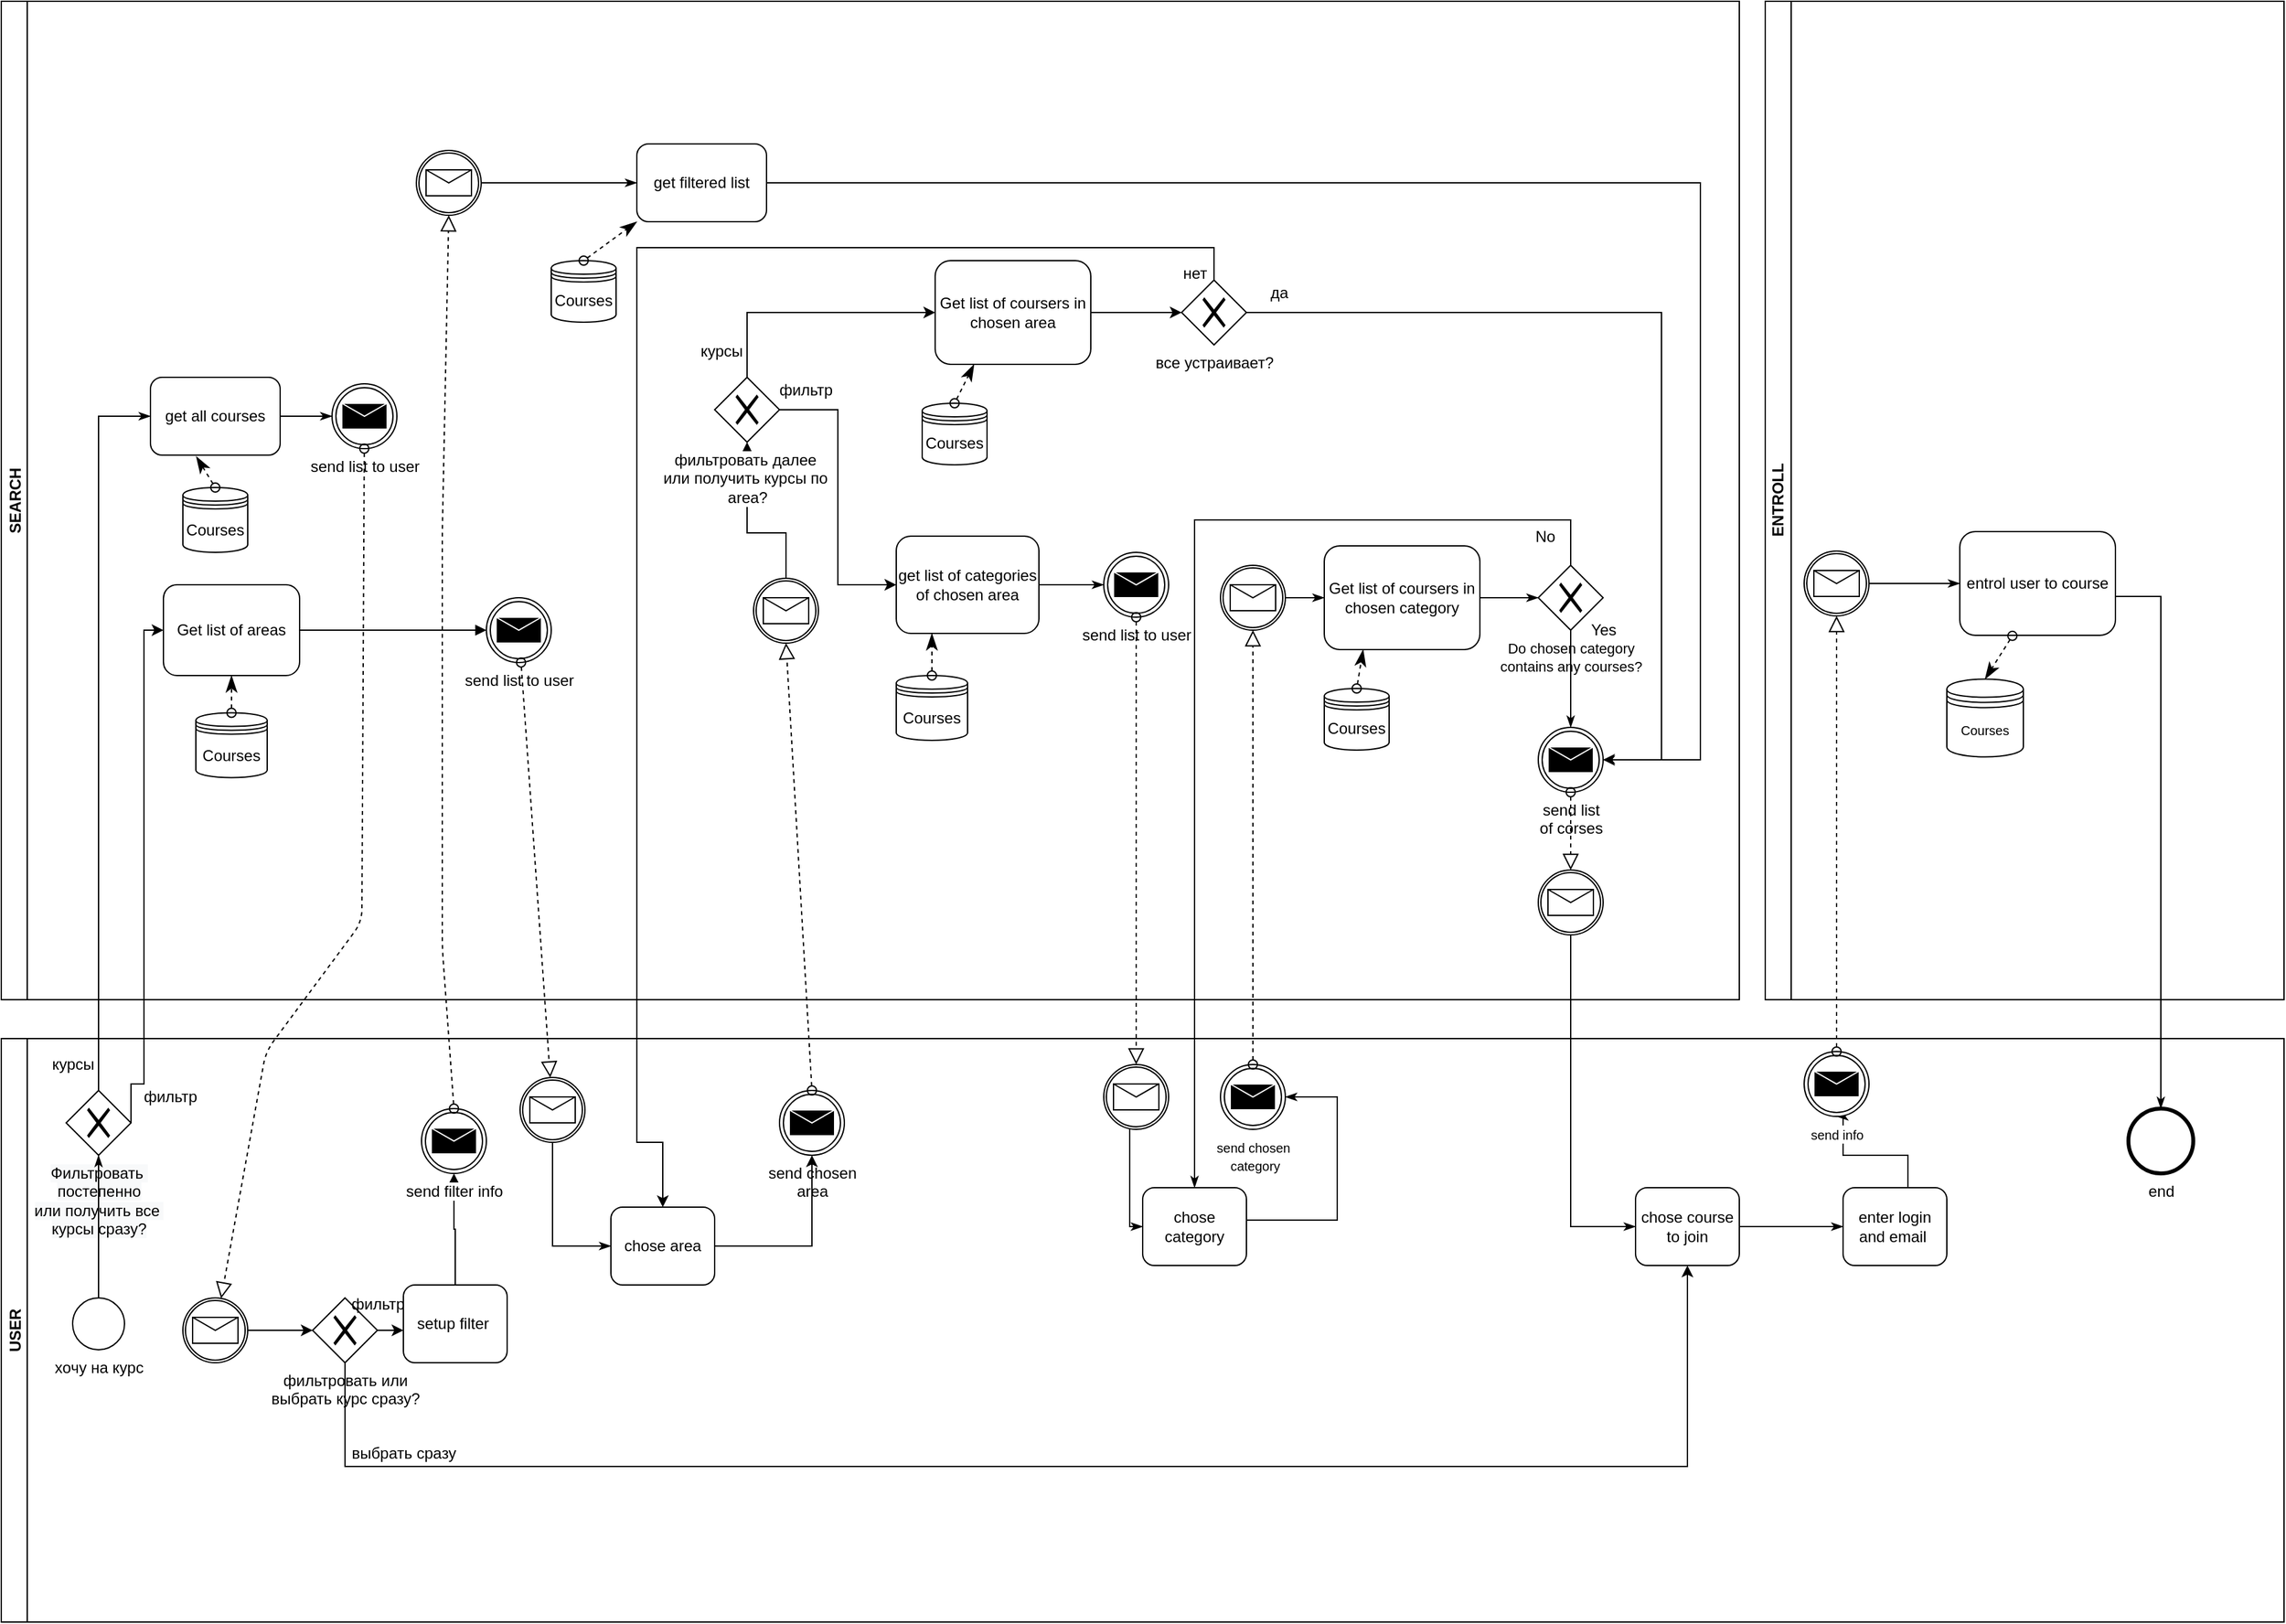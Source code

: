 <mxfile version="14.5.1" type="device"><diagram id="4fBpPtS09kQmMQwVDRtK" name="Page-1"><mxGraphModel dx="1221" dy="1847" grid="1" gridSize="10" guides="1" tooltips="1" connect="1" arrows="1" fold="1" page="1" pageScale="1" pageWidth="827" pageHeight="1169" math="0" shadow="0"><root><mxCell id="0"/><mxCell id="1" parent="0"/><mxCell id="3b6SZEebsVnl2N8P_IA4-3" value="SEARCH" style="swimlane;startSize=20;horizontal=0;" parent="1" vertex="1"><mxGeometry x="40" y="-290" width="1340" height="770" as="geometry"/></mxCell><mxCell id="3b6SZEebsVnl2N8P_IA4-6" value="Get list of areas" style="shape=ext;rounded=1;html=1;whiteSpace=wrap;" parent="3b6SZEebsVnl2N8P_IA4-3" vertex="1"><mxGeometry x="125" y="450" width="105" height="70" as="geometry"/></mxCell><mxCell id="3b6SZEebsVnl2N8P_IA4-8" value="Courses" style="shape=datastore;whiteSpace=wrap;html=1;" parent="3b6SZEebsVnl2N8P_IA4-3" vertex="1"><mxGeometry x="150" y="548.75" width="55" height="50" as="geometry"/></mxCell><mxCell id="3b6SZEebsVnl2N8P_IA4-10" value="" style="startArrow=oval;startFill=0;startSize=7;endArrow=classicThin;endFill=1;endSize=10;dashed=1;html=1;exitX=0.5;exitY=0;exitDx=0;exitDy=0;entryX=0.5;entryY=1;entryDx=0;entryDy=0;" parent="3b6SZEebsVnl2N8P_IA4-3" source="3b6SZEebsVnl2N8P_IA4-8" target="3b6SZEebsVnl2N8P_IA4-6" edge="1"><mxGeometry width="100" relative="1" as="geometry"><mxPoint x="240" y="560" as="sourcePoint"/><mxPoint x="170" y="530" as="targetPoint"/></mxGeometry></mxCell><mxCell id="3b6SZEebsVnl2N8P_IA4-12" value="" style="endArrow=block;endFill=1;endSize=6;html=1;entryX=0;entryY=0.5;entryDx=0;entryDy=0;exitX=1;exitY=0.5;exitDx=0;exitDy=0;" parent="3b6SZEebsVnl2N8P_IA4-3" source="3b6SZEebsVnl2N8P_IA4-6" target="3b6SZEebsVnl2N8P_IA4-14" edge="1"><mxGeometry width="100" relative="1" as="geometry"><mxPoint x="210" y="485" as="sourcePoint"/><mxPoint x="270" y="485" as="targetPoint"/></mxGeometry></mxCell><mxCell id="3b6SZEebsVnl2N8P_IA4-14" value="send list to user" style="shape=mxgraph.bpmn.shape;html=1;verticalLabelPosition=bottom;labelBackgroundColor=#ffffff;verticalAlign=top;align=center;perimeter=ellipsePerimeter;outlineConnect=0;outline=throwing;symbol=message;" parent="3b6SZEebsVnl2N8P_IA4-3" vertex="1"><mxGeometry x="374" y="460" width="50" height="50" as="geometry"/></mxCell><mxCell id="wZxzZrIhrBHVpUpiJ2DQ-31" style="edgeStyle=orthogonalEdgeStyle;rounded=0;orthogonalLoop=1;jettySize=auto;html=1;" parent="3b6SZEebsVnl2N8P_IA4-3" source="3b6SZEebsVnl2N8P_IA4-21" target="wZxzZrIhrBHVpUpiJ2DQ-30" edge="1"><mxGeometry relative="1" as="geometry"><Array as="points"><mxPoint x="605" y="410"/><mxPoint x="575" y="410"/></Array></mxGeometry></mxCell><mxCell id="3b6SZEebsVnl2N8P_IA4-21" value="" style="shape=mxgraph.bpmn.shape;html=1;verticalLabelPosition=bottom;labelBackgroundColor=#ffffff;verticalAlign=top;align=center;perimeter=ellipsePerimeter;outlineConnect=0;outline=catching;symbol=message;" parent="3b6SZEebsVnl2N8P_IA4-3" vertex="1"><mxGeometry x="580" y="445" width="50" height="50" as="geometry"/></mxCell><mxCell id="3b6SZEebsVnl2N8P_IA4-32" style="edgeStyle=orthogonalEdgeStyle;rounded=0;orthogonalLoop=1;jettySize=auto;html=1;entryX=0;entryY=0.5;entryDx=0;entryDy=0;endArrow=classicThin;endFill=1;" parent="3b6SZEebsVnl2N8P_IA4-3" source="3b6SZEebsVnl2N8P_IA4-22" target="3b6SZEebsVnl2N8P_IA4-52" edge="1"><mxGeometry relative="1" as="geometry"><mxPoint x="720" y="460" as="targetPoint"/></mxGeometry></mxCell><mxCell id="3b6SZEebsVnl2N8P_IA4-22" value="get list of categories of chosen area" style="shape=ext;rounded=1;html=1;whiteSpace=wrap;" parent="3b6SZEebsVnl2N8P_IA4-3" vertex="1"><mxGeometry x="690" y="412.5" width="110" height="75" as="geometry"/></mxCell><mxCell id="3b6SZEebsVnl2N8P_IA4-24" value="Courses" style="shape=datastore;whiteSpace=wrap;html=1;" parent="3b6SZEebsVnl2N8P_IA4-3" vertex="1"><mxGeometry x="690" y="520" width="55" height="50" as="geometry"/></mxCell><mxCell id="3b6SZEebsVnl2N8P_IA4-25" value="" style="startArrow=oval;startFill=0;startSize=7;endArrow=classicThin;endFill=1;endSize=10;dashed=1;html=1;entryX=0.25;entryY=1;entryDx=0;entryDy=0;exitX=0.5;exitY=0;exitDx=0;exitDy=0;" parent="3b6SZEebsVnl2N8P_IA4-3" source="3b6SZEebsVnl2N8P_IA4-24" target="3b6SZEebsVnl2N8P_IA4-22" edge="1"><mxGeometry width="100" relative="1" as="geometry"><mxPoint x="650" y="525" as="sourcePoint"/><mxPoint x="705" y="547.5" as="targetPoint"/></mxGeometry></mxCell><mxCell id="3b6SZEebsVnl2N8P_IA4-43" style="edgeStyle=orthogonalEdgeStyle;rounded=0;orthogonalLoop=1;jettySize=auto;html=1;endArrow=classicThin;endFill=1;exitX=1;exitY=0.5;exitDx=0;exitDy=0;" parent="3b6SZEebsVnl2N8P_IA4-3" source="3b6SZEebsVnl2N8P_IA4-53" target="3b6SZEebsVnl2N8P_IA4-41" edge="1"><mxGeometry relative="1" as="geometry"><mxPoint x="945" y="460" as="sourcePoint"/></mxGeometry></mxCell><mxCell id="3b6SZEebsVnl2N8P_IA4-33" style="edgeStyle=orthogonalEdgeStyle;rounded=0;orthogonalLoop=1;jettySize=auto;html=1;entryX=0;entryY=0.5;entryDx=0;entryDy=0;endArrow=classicThin;endFill=1;" parent="3b6SZEebsVnl2N8P_IA4-3" edge="1"><mxGeometry relative="1" as="geometry"><mxPoint x="550" y="485" as="sourcePoint"/></mxGeometry></mxCell><mxCell id="3b6SZEebsVnl2N8P_IA4-47" style="edgeStyle=orthogonalEdgeStyle;rounded=0;orthogonalLoop=1;jettySize=auto;html=1;entryX=0;entryY=0.5;entryDx=0;entryDy=0;endArrow=classicThin;endFill=1;" parent="3b6SZEebsVnl2N8P_IA4-3" source="3b6SZEebsVnl2N8P_IA4-41" target="3b6SZEebsVnl2N8P_IA4-46" edge="1"><mxGeometry relative="1" as="geometry"/></mxCell><mxCell id="3b6SZEebsVnl2N8P_IA4-41" value="Get list of coursers in chosen category" style="shape=ext;rounded=1;html=1;whiteSpace=wrap;" parent="3b6SZEebsVnl2N8P_IA4-3" vertex="1"><mxGeometry x="1020" y="420" width="120" height="80" as="geometry"/></mxCell><mxCell id="3b6SZEebsVnl2N8P_IA4-44" value="Courses" style="shape=datastore;whiteSpace=wrap;html=1;" parent="3b6SZEebsVnl2N8P_IA4-3" vertex="1"><mxGeometry x="1020" y="530" width="50" height="47.5" as="geometry"/></mxCell><mxCell id="3b6SZEebsVnl2N8P_IA4-45" value="" style="startArrow=oval;startFill=0;startSize=7;endArrow=classicThin;endFill=1;endSize=10;dashed=1;html=1;entryX=0.25;entryY=1;entryDx=0;entryDy=0;exitX=0.5;exitY=0;exitDx=0;exitDy=0;" parent="3b6SZEebsVnl2N8P_IA4-3" source="3b6SZEebsVnl2N8P_IA4-44" target="3b6SZEebsVnl2N8P_IA4-41" edge="1"><mxGeometry width="100" relative="1" as="geometry"><mxPoint x="1075" y="535" as="sourcePoint"/><mxPoint x="1005" y="535" as="targetPoint"/></mxGeometry></mxCell><mxCell id="3b6SZEebsVnl2N8P_IA4-46" value="&lt;font style=&quot;font-size: 11px&quot;&gt;Do chosen category &lt;br&gt;contains any courses?&lt;/font&gt;" style="shape=mxgraph.bpmn.shape;html=1;verticalLabelPosition=bottom;labelBackgroundColor=#ffffff;verticalAlign=top;align=center;perimeter=rhombusPerimeter;background=gateway;outlineConnect=0;outline=none;symbol=exclusiveGw;" parent="3b6SZEebsVnl2N8P_IA4-3" vertex="1"><mxGeometry x="1185" y="435" width="50" height="50" as="geometry"/></mxCell><mxCell id="3b6SZEebsVnl2N8P_IA4-50" value="No" style="text;html=1;align=center;verticalAlign=middle;resizable=0;points=[];autosize=1;" parent="3b6SZEebsVnl2N8P_IA4-3" vertex="1"><mxGeometry x="1175" y="402.5" width="30" height="20" as="geometry"/></mxCell><mxCell id="3b6SZEebsVnl2N8P_IA4-58" value="send list &lt;br&gt;of corses" style="shape=mxgraph.bpmn.shape;html=1;verticalLabelPosition=bottom;labelBackgroundColor=#ffffff;verticalAlign=top;align=center;perimeter=ellipsePerimeter;outlineConnect=0;outline=throwing;symbol=message;" parent="3b6SZEebsVnl2N8P_IA4-3" vertex="1"><mxGeometry x="1185" y="560" width="50" height="50" as="geometry"/></mxCell><mxCell id="3b6SZEebsVnl2N8P_IA4-60" value="" style="shape=mxgraph.bpmn.shape;html=1;verticalLabelPosition=bottom;labelBackgroundColor=#ffffff;verticalAlign=top;align=center;perimeter=ellipsePerimeter;outlineConnect=0;outline=catching;symbol=message;" parent="3b6SZEebsVnl2N8P_IA4-3" vertex="1"><mxGeometry x="1185" y="670" width="50" height="50" as="geometry"/></mxCell><mxCell id="3b6SZEebsVnl2N8P_IA4-62" value="" style="startArrow=oval;startFill=0;startSize=7;endArrow=block;endFill=0;endSize=10;dashed=1;html=1;" parent="3b6SZEebsVnl2N8P_IA4-3" source="3b6SZEebsVnl2N8P_IA4-58" target="3b6SZEebsVnl2N8P_IA4-60" edge="1"><mxGeometry width="100" relative="1" as="geometry"><mxPoint x="1205" y="315" as="sourcePoint"/><mxPoint x="1305" y="315" as="targetPoint"/></mxGeometry></mxCell><mxCell id="3b6SZEebsVnl2N8P_IA4-51" style="edgeStyle=orthogonalEdgeStyle;rounded=0;orthogonalLoop=1;jettySize=auto;html=1;endArrow=classicThin;endFill=1;entryX=0.5;entryY=0;entryDx=0;entryDy=0;" parent="3b6SZEebsVnl2N8P_IA4-3" source="3b6SZEebsVnl2N8P_IA4-46" target="3b6SZEebsVnl2N8P_IA4-58" edge="1"><mxGeometry relative="1" as="geometry"><mxPoint x="1205" y="460" as="targetPoint"/></mxGeometry></mxCell><mxCell id="3b6SZEebsVnl2N8P_IA4-74" value="Yes" style="text;html=1;align=center;verticalAlign=middle;resizable=0;points=[];autosize=1;" parent="3b6SZEebsVnl2N8P_IA4-3" vertex="1"><mxGeometry x="1220" y="475" width="30" height="20" as="geometry"/></mxCell><mxCell id="3b6SZEebsVnl2N8P_IA4-109" value="get all courses" style="shape=ext;rounded=1;html=1;whiteSpace=wrap;" parent="3b6SZEebsVnl2N8P_IA4-3" vertex="1"><mxGeometry x="115" y="290" width="100" height="60" as="geometry"/></mxCell><mxCell id="3b6SZEebsVnl2N8P_IA4-110" value="Courses" style="shape=datastore;whiteSpace=wrap;html=1;" parent="3b6SZEebsVnl2N8P_IA4-3" vertex="1"><mxGeometry x="140" y="375" width="50" height="50" as="geometry"/></mxCell><mxCell id="3b6SZEebsVnl2N8P_IA4-111" value="" style="startArrow=oval;startFill=0;startSize=7;endArrow=classicThin;endFill=1;endSize=10;dashed=1;html=1;exitX=0.5;exitY=0;exitDx=0;exitDy=0;entryX=0.353;entryY=1.017;entryDx=0;entryDy=0;entryPerimeter=0;" parent="3b6SZEebsVnl2N8P_IA4-3" source="3b6SZEebsVnl2N8P_IA4-110" target="3b6SZEebsVnl2N8P_IA4-109" edge="1"><mxGeometry width="100" relative="1" as="geometry"><mxPoint x="300" y="380" as="sourcePoint"/><mxPoint x="200" y="360" as="targetPoint"/></mxGeometry></mxCell><mxCell id="3b6SZEebsVnl2N8P_IA4-114" value="send list to user" style="shape=mxgraph.bpmn.shape;html=1;verticalLabelPosition=bottom;labelBackgroundColor=#ffffff;verticalAlign=top;align=center;perimeter=ellipsePerimeter;outlineConnect=0;outline=throwing;symbol=message;" parent="3b6SZEebsVnl2N8P_IA4-3" vertex="1"><mxGeometry x="255" y="295" width="50" height="50" as="geometry"/></mxCell><mxCell id="3b6SZEebsVnl2N8P_IA4-127" style="edgeStyle=orthogonalEdgeStyle;rounded=0;orthogonalLoop=1;jettySize=auto;html=1;entryX=0;entryY=0.5;entryDx=0;entryDy=0;endArrow=classicThin;endFill=1;" parent="3b6SZEebsVnl2N8P_IA4-3" source="3b6SZEebsVnl2N8P_IA4-115" target="3b6SZEebsVnl2N8P_IA4-126" edge="1"><mxGeometry relative="1" as="geometry"/></mxCell><mxCell id="3b6SZEebsVnl2N8P_IA4-115" value="" style="shape=mxgraph.bpmn.shape;html=1;verticalLabelPosition=bottom;labelBackgroundColor=#ffffff;verticalAlign=top;align=center;perimeter=ellipsePerimeter;outlineConnect=0;outline=catching;symbol=message;" parent="3b6SZEebsVnl2N8P_IA4-3" vertex="1"><mxGeometry x="320" y="115" width="50" height="50" as="geometry"/></mxCell><mxCell id="3b6SZEebsVnl2N8P_IA4-123" style="edgeStyle=orthogonalEdgeStyle;rounded=0;orthogonalLoop=1;jettySize=auto;html=1;endArrow=classicThin;endFill=1;exitX=1;exitY=0.5;exitDx=0;exitDy=0;entryX=0;entryY=0.5;entryDx=0;entryDy=0;" parent="3b6SZEebsVnl2N8P_IA4-3" source="3b6SZEebsVnl2N8P_IA4-109" target="3b6SZEebsVnl2N8P_IA4-114" edge="1"><mxGeometry relative="1" as="geometry"><mxPoint x="240" y="340" as="targetPoint"/><mxPoint x="85" y="470" as="sourcePoint"/><Array as="points"/></mxGeometry></mxCell><mxCell id="3b6SZEebsVnl2N8P_IA4-126" value="get filtered list" style="shape=ext;rounded=1;html=1;whiteSpace=wrap;" parent="3b6SZEebsVnl2N8P_IA4-3" vertex="1"><mxGeometry x="490" y="110" width="100" height="60" as="geometry"/></mxCell><mxCell id="3b6SZEebsVnl2N8P_IA4-160" style="edgeStyle=orthogonalEdgeStyle;rounded=0;orthogonalLoop=1;jettySize=auto;html=1;endArrow=classicThin;endFill=1;entryX=1;entryY=0.5;entryDx=0;entryDy=0;exitX=1;exitY=0.5;exitDx=0;exitDy=0;" parent="3b6SZEebsVnl2N8P_IA4-3" source="3b6SZEebsVnl2N8P_IA4-126" target="3b6SZEebsVnl2N8P_IA4-58" edge="1"><mxGeometry relative="1" as="geometry"><Array as="points"><mxPoint x="1310" y="140"/><mxPoint x="1310" y="585"/></Array><mxPoint x="695" y="320.059" as="sourcePoint"/></mxGeometry></mxCell><mxCell id="3b6SZEebsVnl2N8P_IA4-52" value="send list to user" style="shape=mxgraph.bpmn.shape;html=1;verticalLabelPosition=bottom;labelBackgroundColor=#ffffff;verticalAlign=top;align=center;perimeter=ellipsePerimeter;outlineConnect=0;outline=throwing;symbol=message;" parent="3b6SZEebsVnl2N8P_IA4-3" vertex="1"><mxGeometry x="850" y="425" width="50" height="50" as="geometry"/></mxCell><mxCell id="3b6SZEebsVnl2N8P_IA4-53" value="" style="shape=mxgraph.bpmn.shape;html=1;verticalLabelPosition=bottom;labelBackgroundColor=#ffffff;verticalAlign=top;align=center;perimeter=ellipsePerimeter;outlineConnect=0;outline=catching;symbol=message;" parent="3b6SZEebsVnl2N8P_IA4-3" vertex="1"><mxGeometry x="940" y="435" width="50" height="50" as="geometry"/></mxCell><mxCell id="wZxzZrIhrBHVpUpiJ2DQ-30" value="фильтровать далее&amp;nbsp;&lt;br&gt;или получить курсы по&amp;nbsp;&lt;br&gt;area?" style="shape=mxgraph.bpmn.shape;html=1;verticalLabelPosition=bottom;labelBackgroundColor=#ffffff;verticalAlign=top;align=center;perimeter=rhombusPerimeter;background=gateway;outlineConnect=0;outline=none;symbol=exclusiveGw;" parent="3b6SZEebsVnl2N8P_IA4-3" vertex="1"><mxGeometry x="550" y="290" width="50" height="50" as="geometry"/></mxCell><mxCell id="wZxzZrIhrBHVpUpiJ2DQ-32" style="edgeStyle=orthogonalEdgeStyle;rounded=0;orthogonalLoop=1;jettySize=auto;html=1;entryX=0;entryY=0.5;entryDx=0;entryDy=0;" parent="3b6SZEebsVnl2N8P_IA4-3" source="wZxzZrIhrBHVpUpiJ2DQ-30" target="3b6SZEebsVnl2N8P_IA4-22" edge="1"><mxGeometry relative="1" as="geometry"><mxPoint x="670" y="330" as="targetPoint"/></mxGeometry></mxCell><mxCell id="wZxzZrIhrBHVpUpiJ2DQ-33" value="фильтр" style="text;html=1;align=center;verticalAlign=middle;resizable=0;points=[];autosize=1;" parent="3b6SZEebsVnl2N8P_IA4-3" vertex="1"><mxGeometry x="590" y="290" width="60" height="20" as="geometry"/></mxCell><mxCell id="wZxzZrIhrBHVpUpiJ2DQ-35" value="курсы" style="text;html=1;align=center;verticalAlign=middle;resizable=0;points=[];autosize=1;" parent="3b6SZEebsVnl2N8P_IA4-3" vertex="1"><mxGeometry x="530" y="260" width="50" height="20" as="geometry"/></mxCell><mxCell id="wZxzZrIhrBHVpUpiJ2DQ-37" style="edgeStyle=orthogonalEdgeStyle;rounded=0;orthogonalLoop=1;jettySize=auto;html=1;entryX=1;entryY=0.5;entryDx=0;entryDy=0;exitX=1;exitY=0.5;exitDx=0;exitDy=0;" parent="3b6SZEebsVnl2N8P_IA4-3" source="wZxzZrIhrBHVpUpiJ2DQ-43" target="3b6SZEebsVnl2N8P_IA4-58" edge="1"><mxGeometry relative="1" as="geometry"><mxPoint x="910" y="240" as="sourcePoint"/><Array as="points"><mxPoint x="910" y="240"/><mxPoint x="1280" y="240"/><mxPoint x="1280" y="585"/></Array></mxGeometry></mxCell><mxCell id="wZxzZrIhrBHVpUpiJ2DQ-45" style="edgeStyle=orthogonalEdgeStyle;rounded=0;orthogonalLoop=1;jettySize=auto;html=1;entryX=0;entryY=0.5;entryDx=0;entryDy=0;" parent="3b6SZEebsVnl2N8P_IA4-3" source="wZxzZrIhrBHVpUpiJ2DQ-36" target="wZxzZrIhrBHVpUpiJ2DQ-43" edge="1"><mxGeometry relative="1" as="geometry"/></mxCell><mxCell id="wZxzZrIhrBHVpUpiJ2DQ-36" value="Get list of coursers in chosen area" style="shape=ext;rounded=1;html=1;whiteSpace=wrap;" parent="3b6SZEebsVnl2N8P_IA4-3" vertex="1"><mxGeometry x="720" y="200" width="120" height="80" as="geometry"/></mxCell><mxCell id="wZxzZrIhrBHVpUpiJ2DQ-34" style="edgeStyle=orthogonalEdgeStyle;rounded=0;orthogonalLoop=1;jettySize=auto;html=1;entryX=0;entryY=0.5;entryDx=0;entryDy=0;" parent="3b6SZEebsVnl2N8P_IA4-3" source="wZxzZrIhrBHVpUpiJ2DQ-30" target="wZxzZrIhrBHVpUpiJ2DQ-36" edge="1"><mxGeometry relative="1" as="geometry"><mxPoint x="760" y="240" as="targetPoint"/><Array as="points"><mxPoint x="575" y="240"/></Array></mxGeometry></mxCell><mxCell id="wZxzZrIhrBHVpUpiJ2DQ-38" value="Courses" style="shape=datastore;whiteSpace=wrap;html=1;" parent="3b6SZEebsVnl2N8P_IA4-3" vertex="1"><mxGeometry x="710" y="310" width="50" height="47.5" as="geometry"/></mxCell><mxCell id="wZxzZrIhrBHVpUpiJ2DQ-39" value="" style="startArrow=oval;startFill=0;startSize=7;endArrow=classicThin;endFill=1;endSize=10;dashed=1;html=1;entryX=0.25;entryY=1;entryDx=0;entryDy=0;exitX=0.5;exitY=0;exitDx=0;exitDy=0;" parent="3b6SZEebsVnl2N8P_IA4-3" source="wZxzZrIhrBHVpUpiJ2DQ-38" target="wZxzZrIhrBHVpUpiJ2DQ-36" edge="1"><mxGeometry width="100" relative="1" as="geometry"><mxPoint x="725" y="615" as="sourcePoint"/><mxPoint x="740" y="300" as="targetPoint"/></mxGeometry></mxCell><mxCell id="wZxzZrIhrBHVpUpiJ2DQ-43" value="все устраивает?" style="shape=mxgraph.bpmn.shape;html=1;verticalLabelPosition=bottom;labelBackgroundColor=#ffffff;verticalAlign=top;align=center;perimeter=rhombusPerimeter;background=gateway;outlineConnect=0;outline=none;symbol=exclusiveGw;" parent="3b6SZEebsVnl2N8P_IA4-3" vertex="1"><mxGeometry x="910" y="215" width="50" height="50" as="geometry"/></mxCell><mxCell id="wZxzZrIhrBHVpUpiJ2DQ-46" value="да" style="text;html=1;align=center;verticalAlign=middle;resizable=0;points=[];autosize=1;" parent="3b6SZEebsVnl2N8P_IA4-3" vertex="1"><mxGeometry x="970" y="215" width="30" height="20" as="geometry"/></mxCell><mxCell id="wZxzZrIhrBHVpUpiJ2DQ-51" value="Courses" style="shape=datastore;whiteSpace=wrap;html=1;" parent="3b6SZEebsVnl2N8P_IA4-3" vertex="1"><mxGeometry x="424" y="200" width="50" height="47.5" as="geometry"/></mxCell><mxCell id="wZxzZrIhrBHVpUpiJ2DQ-52" value="" style="startArrow=oval;startFill=0;startSize=7;endArrow=classicThin;endFill=1;endSize=10;dashed=1;html=1;entryX=0;entryY=1;entryDx=0;entryDy=0;exitX=0.5;exitY=0;exitDx=0;exitDy=0;" parent="3b6SZEebsVnl2N8P_IA4-3" source="wZxzZrIhrBHVpUpiJ2DQ-51" target="3b6SZEebsVnl2N8P_IA4-126" edge="1"><mxGeometry width="100" relative="1" as="geometry"><mxPoint x="375" y="782.5" as="sourcePoint"/><mxPoint x="440" y="157.5" as="targetPoint"/></mxGeometry></mxCell><mxCell id="3b6SZEebsVnl2N8P_IA4-4" value="USER" style="swimlane;startSize=20;horizontal=0;" parent="1" vertex="1"><mxGeometry x="40" y="510" width="1760" height="450" as="geometry"><mxRectangle x="40" y="320" width="50" height="40" as="alternateBounds"/></mxGeometry></mxCell><mxCell id="3b6SZEebsVnl2N8P_IA4-5" value="хочу на курс" style="shape=mxgraph.bpmn.shape;html=1;verticalLabelPosition=bottom;labelBackgroundColor=#ffffff;verticalAlign=top;align=center;perimeter=ellipsePerimeter;outlineConnect=0;outline=standard;symbol=general;" parent="3b6SZEebsVnl2N8P_IA4-4" vertex="1"><mxGeometry x="55" y="200" width="40" height="40" as="geometry"/></mxCell><mxCell id="3b6SZEebsVnl2N8P_IA4-68" style="edgeStyle=orthogonalEdgeStyle;rounded=0;orthogonalLoop=1;jettySize=auto;html=1;entryX=0;entryY=0.5;entryDx=0;entryDy=0;endArrow=classicThin;endFill=1;" parent="3b6SZEebsVnl2N8P_IA4-4" source="3b6SZEebsVnl2N8P_IA4-15" target="3b6SZEebsVnl2N8P_IA4-67" edge="1"><mxGeometry relative="1" as="geometry"><Array as="points"><mxPoint x="425" y="160"/></Array></mxGeometry></mxCell><mxCell id="3b6SZEebsVnl2N8P_IA4-17" value="send chosen &lt;br&gt;area" style="shape=mxgraph.bpmn.shape;html=1;verticalLabelPosition=bottom;labelBackgroundColor=#ffffff;verticalAlign=top;align=center;perimeter=ellipsePerimeter;outlineConnect=0;outline=throwing;symbol=message;" parent="3b6SZEebsVnl2N8P_IA4-4" vertex="1"><mxGeometry x="600" y="40" width="50" height="50" as="geometry"/></mxCell><mxCell id="wZxzZrIhrBHVpUpiJ2DQ-48" style="edgeStyle=orthogonalEdgeStyle;rounded=0;orthogonalLoop=1;jettySize=auto;html=1;" parent="3b6SZEebsVnl2N8P_IA4-4" source="3b6SZEebsVnl2N8P_IA4-67" target="3b6SZEebsVnl2N8P_IA4-17" edge="1"><mxGeometry relative="1" as="geometry"/></mxCell><mxCell id="3b6SZEebsVnl2N8P_IA4-67" value="chose area" style="shape=ext;rounded=1;html=1;whiteSpace=wrap;" parent="3b6SZEebsVnl2N8P_IA4-4" vertex="1"><mxGeometry x="470" y="130" width="80" height="60" as="geometry"/></mxCell><mxCell id="3b6SZEebsVnl2N8P_IA4-71" value="chose category" style="shape=ext;rounded=1;html=1;whiteSpace=wrap;" parent="3b6SZEebsVnl2N8P_IA4-4" vertex="1"><mxGeometry x="880" y="115" width="80" height="60" as="geometry"/></mxCell><mxCell id="3b6SZEebsVnl2N8P_IA4-94" style="edgeStyle=orthogonalEdgeStyle;rounded=0;orthogonalLoop=1;jettySize=auto;html=1;endArrow=classicThin;endFill=1;" parent="3b6SZEebsVnl2N8P_IA4-4" source="3b6SZEebsVnl2N8P_IA4-75" target="3b6SZEebsVnl2N8P_IA4-93" edge="1"><mxGeometry relative="1" as="geometry"/></mxCell><mxCell id="3b6SZEebsVnl2N8P_IA4-75" value="chose course to join" style="shape=ext;rounded=1;html=1;whiteSpace=wrap;" parent="3b6SZEebsVnl2N8P_IA4-4" vertex="1"><mxGeometry x="1260" y="115" width="80" height="60" as="geometry"/></mxCell><mxCell id="3b6SZEebsVnl2N8P_IA4-95" style="edgeStyle=orthogonalEdgeStyle;rounded=0;orthogonalLoop=1;jettySize=auto;html=1;endArrow=classicThin;endFill=1;fontStyle=4;entryX=0.5;entryY=1;entryDx=0;entryDy=0;" parent="3b6SZEebsVnl2N8P_IA4-4" source="3b6SZEebsVnl2N8P_IA4-93" target="3b6SZEebsVnl2N8P_IA4-61" edge="1"><mxGeometry relative="1" as="geometry"><mxPoint x="1400" y="130" as="targetPoint"/><Array as="points"><mxPoint x="1470" y="90"/><mxPoint x="1420" y="90"/><mxPoint x="1420" y="60"/></Array></mxGeometry></mxCell><mxCell id="3b6SZEebsVnl2N8P_IA4-93" value="enter login and email&amp;nbsp;" style="shape=ext;rounded=1;html=1;whiteSpace=wrap;" parent="3b6SZEebsVnl2N8P_IA4-4" vertex="1"><mxGeometry x="1420" y="115" width="80" height="60" as="geometry"/></mxCell><mxCell id="3b6SZEebsVnl2N8P_IA4-61" value="&lt;font style=&quot;font-size: 10px&quot;&gt;send info&lt;br&gt;&lt;/font&gt;" style="shape=mxgraph.bpmn.shape;html=1;verticalLabelPosition=bottom;labelBackgroundColor=#ffffff;verticalAlign=top;align=center;perimeter=ellipsePerimeter;outlineConnect=0;outline=throwing;symbol=message;" parent="3b6SZEebsVnl2N8P_IA4-4" vertex="1"><mxGeometry x="1390" y="10" width="50" height="50" as="geometry"/></mxCell><mxCell id="wZxzZrIhrBHVpUpiJ2DQ-9" style="edgeStyle=orthogonalEdgeStyle;rounded=0;orthogonalLoop=1;jettySize=auto;html=1;entryX=0;entryY=0.5;entryDx=0;entryDy=0;" parent="3b6SZEebsVnl2N8P_IA4-4" source="3b6SZEebsVnl2N8P_IA4-117" target="wZxzZrIhrBHVpUpiJ2DQ-3" edge="1"><mxGeometry relative="1" as="geometry"/></mxCell><mxCell id="3b6SZEebsVnl2N8P_IA4-117" value="" style="shape=mxgraph.bpmn.shape;html=1;verticalLabelPosition=bottom;labelBackgroundColor=#ffffff;verticalAlign=top;align=center;perimeter=ellipsePerimeter;outlineConnect=0;outline=catching;symbol=message;" parent="3b6SZEebsVnl2N8P_IA4-4" vertex="1"><mxGeometry x="140" y="200" width="50" height="50" as="geometry"/></mxCell><mxCell id="wZxzZrIhrBHVpUpiJ2DQ-11" style="edgeStyle=orthogonalEdgeStyle;rounded=0;orthogonalLoop=1;jettySize=auto;html=1;" parent="3b6SZEebsVnl2N8P_IA4-4" source="3b6SZEebsVnl2N8P_IA4-120" target="3b6SZEebsVnl2N8P_IA4-118" edge="1"><mxGeometry relative="1" as="geometry"/></mxCell><mxCell id="3b6SZEebsVnl2N8P_IA4-120" value="setup filter&amp;nbsp;" style="shape=ext;rounded=1;html=1;whiteSpace=wrap;" parent="3b6SZEebsVnl2N8P_IA4-4" vertex="1"><mxGeometry x="310" y="190" width="80" height="60" as="geometry"/></mxCell><mxCell id="3b6SZEebsVnl2N8P_IA4-118" value="send filter info" style="shape=mxgraph.bpmn.shape;html=1;verticalLabelPosition=bottom;labelBackgroundColor=#ffffff;verticalAlign=top;align=center;perimeter=ellipsePerimeter;outlineConnect=0;outline=throwing;symbol=message;" parent="3b6SZEebsVnl2N8P_IA4-4" vertex="1"><mxGeometry x="324" y="54" width="50" height="50" as="geometry"/></mxCell><mxCell id="3b6SZEebsVnl2N8P_IA4-15" value="" style="shape=mxgraph.bpmn.shape;html=1;verticalLabelPosition=bottom;labelBackgroundColor=#ffffff;verticalAlign=top;align=center;perimeter=ellipsePerimeter;outlineConnect=0;outline=catching;symbol=message;" parent="3b6SZEebsVnl2N8P_IA4-4" vertex="1"><mxGeometry x="400" y="30" width="50" height="50" as="geometry"/></mxCell><mxCell id="wZxzZrIhrBHVpUpiJ2DQ-10" style="edgeStyle=orthogonalEdgeStyle;rounded=0;orthogonalLoop=1;jettySize=auto;html=1;entryX=0.003;entryY=0.568;entryDx=0;entryDy=0;entryPerimeter=0;" parent="3b6SZEebsVnl2N8P_IA4-4" source="wZxzZrIhrBHVpUpiJ2DQ-3" target="3b6SZEebsVnl2N8P_IA4-120" edge="1"><mxGeometry relative="1" as="geometry"/></mxCell><mxCell id="wZxzZrIhrBHVpUpiJ2DQ-3" value="фильтровать или &lt;br&gt;выбрать курс сразу?" style="shape=mxgraph.bpmn.shape;html=1;verticalLabelPosition=bottom;labelBackgroundColor=#ffffff;verticalAlign=top;align=center;perimeter=rhombusPerimeter;background=gateway;outlineConnect=0;outline=none;symbol=exclusiveGw;" parent="3b6SZEebsVnl2N8P_IA4-4" vertex="1"><mxGeometry x="240" y="200" width="50" height="50" as="geometry"/></mxCell><mxCell id="wZxzZrIhrBHVpUpiJ2DQ-12" value="фильтр" style="text;html=1;align=center;verticalAlign=middle;resizable=0;points=[];autosize=1;" parent="3b6SZEebsVnl2N8P_IA4-4" vertex="1"><mxGeometry x="260" y="195" width="60" height="20" as="geometry"/></mxCell><mxCell id="wZxzZrIhrBHVpUpiJ2DQ-14" value="выбрать сразу" style="text;html=1;align=center;verticalAlign=middle;resizable=0;points=[];autosize=1;" parent="3b6SZEebsVnl2N8P_IA4-4" vertex="1"><mxGeometry x="260" y="310" width="100" height="20" as="geometry"/></mxCell><mxCell id="wZxzZrIhrBHVpUpiJ2DQ-13" style="edgeStyle=orthogonalEdgeStyle;rounded=0;orthogonalLoop=1;jettySize=auto;html=1;entryX=0.5;entryY=1;entryDx=0;entryDy=0;" parent="3b6SZEebsVnl2N8P_IA4-4" source="wZxzZrIhrBHVpUpiJ2DQ-3" target="3b6SZEebsVnl2N8P_IA4-75" edge="1"><mxGeometry relative="1" as="geometry"><mxPoint x="460" y="360" as="targetPoint"/><Array as="points"><mxPoint x="265" y="330"/><mxPoint x="1300" y="330"/></Array></mxGeometry></mxCell><mxCell id="3b6SZEebsVnl2N8P_IA4-106" value="&lt;span style=&quot;background-color: rgb(248 , 249 , 250)&quot;&gt;Фильтровать&amp;nbsp;&lt;/span&gt;&lt;br style=&quot;background-color: rgb(248 , 249 , 250)&quot;&gt;&lt;span style=&quot;background-color: rgb(248 , 249 , 250)&quot;&gt;постепенно&lt;/span&gt;&lt;br style=&quot;background-color: rgb(248 , 249 , 250)&quot;&gt;&lt;span style=&quot;background-color: rgb(248 , 249 , 250)&quot;&gt;или получить все&amp;nbsp;&lt;/span&gt;&lt;br style=&quot;background-color: rgb(248 , 249 , 250)&quot;&gt;&lt;span style=&quot;background-color: rgb(248 , 249 , 250)&quot;&gt;курсы сразу?&lt;/span&gt;" style="shape=mxgraph.bpmn.shape;html=1;verticalLabelPosition=bottom;labelBackgroundColor=#ffffff;verticalAlign=top;align=center;perimeter=rhombusPerimeter;background=gateway;outlineConnect=0;outline=none;symbol=exclusiveGw;" parent="3b6SZEebsVnl2N8P_IA4-4" vertex="1"><mxGeometry x="50" y="40" width="50" height="50" as="geometry"/></mxCell><mxCell id="3b6SZEebsVnl2N8P_IA4-105" style="edgeStyle=orthogonalEdgeStyle;rounded=0;orthogonalLoop=1;jettySize=auto;html=1;endArrow=classicThin;endFill=1;entryX=0.5;entryY=1;entryDx=0;entryDy=0;" parent="3b6SZEebsVnl2N8P_IA4-4" source="3b6SZEebsVnl2N8P_IA4-5" target="3b6SZEebsVnl2N8P_IA4-106" edge="1"><mxGeometry relative="1" as="geometry"><mxPoint x="75" y="-160" as="targetPoint"/></mxGeometry></mxCell><mxCell id="wZxzZrIhrBHVpUpiJ2DQ-16" value="фильтр" style="text;html=1;align=center;verticalAlign=middle;resizable=0;points=[];autosize=1;" parent="3b6SZEebsVnl2N8P_IA4-4" vertex="1"><mxGeometry x="100" y="35" width="60" height="20" as="geometry"/></mxCell><mxCell id="wZxzZrIhrBHVpUpiJ2DQ-17" value="курсы" style="text;html=1;align=center;verticalAlign=middle;resizable=0;points=[];autosize=1;" parent="3b6SZEebsVnl2N8P_IA4-4" vertex="1"><mxGeometry x="30" y="10" width="50" height="20" as="geometry"/></mxCell><mxCell id="3b6SZEebsVnl2N8P_IA4-55" value="&lt;font style=&quot;font-size: 10px&quot;&gt;send chosen&lt;br&gt;&amp;nbsp;category&lt;/font&gt;" style="shape=mxgraph.bpmn.shape;html=1;verticalLabelPosition=bottom;labelBackgroundColor=#ffffff;verticalAlign=top;align=center;perimeter=ellipsePerimeter;outlineConnect=0;outline=throwing;symbol=message;" parent="3b6SZEebsVnl2N8P_IA4-4" vertex="1"><mxGeometry x="940" y="20" width="50" height="50" as="geometry"/></mxCell><mxCell id="3b6SZEebsVnl2N8P_IA4-73" style="edgeStyle=orthogonalEdgeStyle;rounded=0;orthogonalLoop=1;jettySize=auto;html=1;entryX=1;entryY=0.5;entryDx=0;entryDy=0;endArrow=classicThin;endFill=1;" parent="3b6SZEebsVnl2N8P_IA4-4" source="3b6SZEebsVnl2N8P_IA4-71" target="3b6SZEebsVnl2N8P_IA4-55" edge="1"><mxGeometry relative="1" as="geometry"><Array as="points"><mxPoint x="1030" y="140"/><mxPoint x="1030" y="45"/></Array></mxGeometry></mxCell><mxCell id="3b6SZEebsVnl2N8P_IA4-54" value="" style="shape=mxgraph.bpmn.shape;html=1;verticalLabelPosition=bottom;labelBackgroundColor=#ffffff;verticalAlign=top;align=center;perimeter=ellipsePerimeter;outlineConnect=0;outline=catching;symbol=message;" parent="3b6SZEebsVnl2N8P_IA4-4" vertex="1"><mxGeometry x="850" y="20" width="50" height="50" as="geometry"/></mxCell><mxCell id="3b6SZEebsVnl2N8P_IA4-72" style="edgeStyle=orthogonalEdgeStyle;rounded=0;orthogonalLoop=1;jettySize=auto;html=1;entryX=0;entryY=0.5;entryDx=0;entryDy=0;endArrow=classicThin;endFill=1;" parent="3b6SZEebsVnl2N8P_IA4-4" source="3b6SZEebsVnl2N8P_IA4-54" target="3b6SZEebsVnl2N8P_IA4-71" edge="1"><mxGeometry relative="1" as="geometry"><Array as="points"><mxPoint x="870" y="145"/></Array></mxGeometry></mxCell><mxCell id="RdZBeuvvjFHA_AT8EC8f-57" value="" style="shape=mxgraph.bpmn.shape;html=1;verticalLabelPosition=bottom;labelBackgroundColor=#ffffff;verticalAlign=top;align=center;perimeter=ellipsePerimeter;outlineConnect=0;outline=catching;symbol=message;" vertex="1" parent="3b6SZEebsVnl2N8P_IA4-4"><mxGeometry x="1390" y="-376" width="50" height="50" as="geometry"/></mxCell><mxCell id="RdZBeuvvjFHA_AT8EC8f-58" value="entrol user to course" style="shape=ext;rounded=1;html=1;whiteSpace=wrap;" vertex="1" parent="3b6SZEebsVnl2N8P_IA4-4"><mxGeometry x="1510" y="-391" width="120" height="80" as="geometry"/></mxCell><mxCell id="RdZBeuvvjFHA_AT8EC8f-59" style="edgeStyle=orthogonalEdgeStyle;rounded=0;orthogonalLoop=1;jettySize=auto;html=1;endArrow=classicThin;endFill=1;entryX=0;entryY=0.5;entryDx=0;entryDy=0;" edge="1" parent="3b6SZEebsVnl2N8P_IA4-4" source="RdZBeuvvjFHA_AT8EC8f-57" target="RdZBeuvvjFHA_AT8EC8f-58"><mxGeometry relative="1" as="geometry"><mxPoint x="1540" y="-121" as="targetPoint"/></mxGeometry></mxCell><mxCell id="RdZBeuvvjFHA_AT8EC8f-60" value="&lt;font style=&quot;font-size: 10px&quot;&gt;Courses&lt;/font&gt;" style="shape=datastore;whiteSpace=wrap;html=1;" vertex="1" parent="3b6SZEebsVnl2N8P_IA4-4"><mxGeometry x="1500" y="-277.25" width="59" height="60" as="geometry"/></mxCell><mxCell id="RdZBeuvvjFHA_AT8EC8f-61" value="" style="startArrow=oval;startFill=0;startSize=7;endArrow=classicThin;endFill=1;endSize=10;dashed=1;html=1;exitX=0.338;exitY=1.005;exitDx=0;exitDy=0;exitPerimeter=0;entryX=0.5;entryY=0;entryDx=0;entryDy=0;" edge="1" parent="3b6SZEebsVnl2N8P_IA4-4" source="RdZBeuvvjFHA_AT8EC8f-58" target="RdZBeuvvjFHA_AT8EC8f-60"><mxGeometry width="100" relative="1" as="geometry"><mxPoint x="1160" y="-22.25" as="sourcePoint"/><mxPoint x="1160" y="-71" as="targetPoint"/></mxGeometry></mxCell><mxCell id="RdZBeuvvjFHA_AT8EC8f-66" value="end" style="shape=mxgraph.bpmn.shape;html=1;verticalLabelPosition=bottom;labelBackgroundColor=#ffffff;verticalAlign=top;align=center;perimeter=ellipsePerimeter;outlineConnect=0;outline=end;symbol=general;" vertex="1" parent="3b6SZEebsVnl2N8P_IA4-4"><mxGeometry x="1640" y="54" width="50" height="50" as="geometry"/></mxCell><mxCell id="RdZBeuvvjFHA_AT8EC8f-67" value="" style="startArrow=oval;startFill=0;startSize=7;endArrow=block;endFill=0;endSize=10;dashed=1;html=1;entryX=0.5;entryY=1;entryDx=0;entryDy=0;" edge="1" parent="3b6SZEebsVnl2N8P_IA4-4" source="3b6SZEebsVnl2N8P_IA4-61" target="RdZBeuvvjFHA_AT8EC8f-57"><mxGeometry width="100" relative="1" as="geometry"><mxPoint x="1415" y="-96" as="sourcePoint"/><mxPoint x="1515" y="-371" as="targetPoint"/></mxGeometry></mxCell><mxCell id="RdZBeuvvjFHA_AT8EC8f-68" style="edgeStyle=orthogonalEdgeStyle;rounded=0;orthogonalLoop=1;jettySize=auto;html=1;endArrow=classicThin;endFill=1;entryX=0.5;entryY=0;entryDx=0;entryDy=0;" edge="1" parent="3b6SZEebsVnl2N8P_IA4-4" source="RdZBeuvvjFHA_AT8EC8f-58" target="RdZBeuvvjFHA_AT8EC8f-66"><mxGeometry relative="1" as="geometry"><mxPoint x="1785" y="-86" as="targetPoint"/><Array as="points"><mxPoint x="1665" y="-341"/></Array></mxGeometry></mxCell><mxCell id="3b6SZEebsVnl2N8P_IA4-16" value="" style="startArrow=oval;startFill=0;startSize=7;endArrow=block;endFill=0;endSize=10;dashed=1;html=1;" parent="1" source="3b6SZEebsVnl2N8P_IA4-14" target="3b6SZEebsVnl2N8P_IA4-15" edge="1"><mxGeometry width="100" relative="1" as="geometry"><mxPoint x="270" y="215" as="sourcePoint"/><mxPoint x="370" y="215" as="targetPoint"/></mxGeometry></mxCell><mxCell id="3b6SZEebsVnl2N8P_IA4-20" value="" style="startArrow=oval;startFill=0;startSize=7;endArrow=block;endFill=0;endSize=10;dashed=1;html=1;exitX=0.5;exitY=0;exitDx=0;exitDy=0;entryX=0.5;entryY=1;entryDx=0;entryDy=0;" parent="1" source="3b6SZEebsVnl2N8P_IA4-17" target="3b6SZEebsVnl2N8P_IA4-21" edge="1"><mxGeometry width="100" relative="1" as="geometry"><mxPoint x="300" y="375" as="sourcePoint"/><mxPoint x="355" y="255" as="targetPoint"/></mxGeometry></mxCell><mxCell id="3b6SZEebsVnl2N8P_IA4-56" value="" style="startArrow=oval;startFill=0;startSize=7;endArrow=block;endFill=0;endSize=10;dashed=1;html=1;" parent="1" source="3b6SZEebsVnl2N8P_IA4-52" target="3b6SZEebsVnl2N8P_IA4-54" edge="1"><mxGeometry width="100" relative="1" as="geometry"><mxPoint x="835" y="175" as="sourcePoint"/><mxPoint x="935" y="175" as="targetPoint"/></mxGeometry></mxCell><mxCell id="3b6SZEebsVnl2N8P_IA4-57" value="" style="startArrow=oval;startFill=0;startSize=7;endArrow=block;endFill=0;endSize=10;dashed=1;html=1;exitX=0.5;exitY=0;exitDx=0;exitDy=0;entryX=0.5;entryY=1;entryDx=0;entryDy=0;" parent="1" source="3b6SZEebsVnl2N8P_IA4-55" target="3b6SZEebsVnl2N8P_IA4-53" edge="1"><mxGeometry width="100" relative="1" as="geometry"><mxPoint x="865" y="335" as="sourcePoint"/><mxPoint x="920" y="215" as="targetPoint"/></mxGeometry></mxCell><mxCell id="3b6SZEebsVnl2N8P_IA4-49" style="edgeStyle=orthogonalEdgeStyle;rounded=0;orthogonalLoop=1;jettySize=auto;html=1;endArrow=classicThin;endFill=1;entryX=0.5;entryY=0;entryDx=0;entryDy=0;" parent="1" source="3b6SZEebsVnl2N8P_IA4-46" target="3b6SZEebsVnl2N8P_IA4-71" edge="1"><mxGeometry relative="1" as="geometry"><mxPoint x="925" y="660" as="targetPoint"/><Array as="points"><mxPoint x="1250" y="110"/><mxPoint x="960" y="110"/></Array></mxGeometry></mxCell><mxCell id="3b6SZEebsVnl2N8P_IA4-76" style="edgeStyle=orthogonalEdgeStyle;rounded=0;orthogonalLoop=1;jettySize=auto;html=1;endArrow=classicThin;endFill=1;entryX=0;entryY=0.5;entryDx=0;entryDy=0;" parent="1" source="3b6SZEebsVnl2N8P_IA4-60" target="3b6SZEebsVnl2N8P_IA4-75" edge="1"><mxGeometry relative="1" as="geometry"><Array as="points"><mxPoint x="1250" y="655"/></Array><mxPoint x="1280" y="670" as="targetPoint"/></mxGeometry></mxCell><mxCell id="3b6SZEebsVnl2N8P_IA4-121" value="" style="startArrow=oval;startFill=0;startSize=7;endArrow=block;endFill=0;endSize=10;dashed=1;html=1;" parent="1" source="3b6SZEebsVnl2N8P_IA4-114" target="3b6SZEebsVnl2N8P_IA4-117" edge="1"><mxGeometry width="100" relative="1" as="geometry"><mxPoint x="315" y="75" as="sourcePoint"/><mxPoint x="415" y="75" as="targetPoint"/><Array as="points"><mxPoint x="318" y="420"/><mxPoint x="244" y="520"/></Array></mxGeometry></mxCell><mxCell id="3b6SZEebsVnl2N8P_IA4-122" value="" style="startArrow=oval;startFill=0;startSize=7;endArrow=block;endFill=0;endSize=10;dashed=1;html=1;exitX=0.5;exitY=0;exitDx=0;exitDy=0;entryX=0.5;entryY=1;entryDx=0;entryDy=0;" parent="1" source="3b6SZEebsVnl2N8P_IA4-118" target="3b6SZEebsVnl2N8P_IA4-115" edge="1"><mxGeometry width="100" relative="1" as="geometry"><mxPoint x="345" y="235" as="sourcePoint"/><mxPoint x="400" y="115" as="targetPoint"/><Array as="points"><mxPoint x="380" y="440"/><mxPoint x="380" y="120"/></Array></mxGeometry></mxCell><mxCell id="wZxzZrIhrBHVpUpiJ2DQ-2" style="edgeStyle=orthogonalEdgeStyle;rounded=0;orthogonalLoop=1;jettySize=auto;html=1;entryX=0;entryY=0.5;entryDx=0;entryDy=0;exitX=1;exitY=0.5;exitDx=0;exitDy=0;" parent="1" source="3b6SZEebsVnl2N8P_IA4-106" target="3b6SZEebsVnl2N8P_IA4-6" edge="1"><mxGeometry relative="1" as="geometry"><mxPoint x="140" y="205" as="sourcePoint"/><Array as="points"><mxPoint x="150" y="545"/><mxPoint x="150" y="195"/></Array></mxGeometry></mxCell><mxCell id="3b6SZEebsVnl2N8P_IA4-108" style="edgeStyle=orthogonalEdgeStyle;rounded=0;orthogonalLoop=1;jettySize=auto;html=1;endArrow=classicThin;endFill=1;exitX=0.5;exitY=0;exitDx=0;exitDy=0;entryX=0;entryY=0.5;entryDx=0;entryDy=0;" parent="1" source="3b6SZEebsVnl2N8P_IA4-106" target="3b6SZEebsVnl2N8P_IA4-109" edge="1"><mxGeometry relative="1" as="geometry"><mxPoint x="160" y="40" as="targetPoint"/><Array as="points"><mxPoint x="115" y="180"/><mxPoint x="115" y="40"/></Array><mxPoint x="115" y="180" as="sourcePoint"/></mxGeometry></mxCell><mxCell id="wZxzZrIhrBHVpUpiJ2DQ-47" style="edgeStyle=orthogonalEdgeStyle;rounded=0;orthogonalLoop=1;jettySize=auto;html=1;entryX=0.5;entryY=0;entryDx=0;entryDy=0;" parent="1" source="wZxzZrIhrBHVpUpiJ2DQ-43" target="3b6SZEebsVnl2N8P_IA4-67" edge="1"><mxGeometry relative="1" as="geometry"><Array as="points"><mxPoint x="975" y="-100"/><mxPoint x="530" y="-100"/><mxPoint x="530" y="590"/><mxPoint x="550" y="590"/></Array></mxGeometry></mxCell><mxCell id="wZxzZrIhrBHVpUpiJ2DQ-49" value="нет" style="text;html=1;align=center;verticalAlign=middle;resizable=0;points=[];autosize=1;" parent="1" vertex="1"><mxGeometry x="945" y="-90" width="30" height="20" as="geometry"/></mxCell><mxCell id="RdZBeuvvjFHA_AT8EC8f-56" value="ENTROLL" style="swimlane;html=1;horizontal=0;startSize=20;" vertex="1" parent="1"><mxGeometry x="1400" y="-290" width="400" height="770" as="geometry"/></mxCell></root></mxGraphModel></diagram></mxfile>